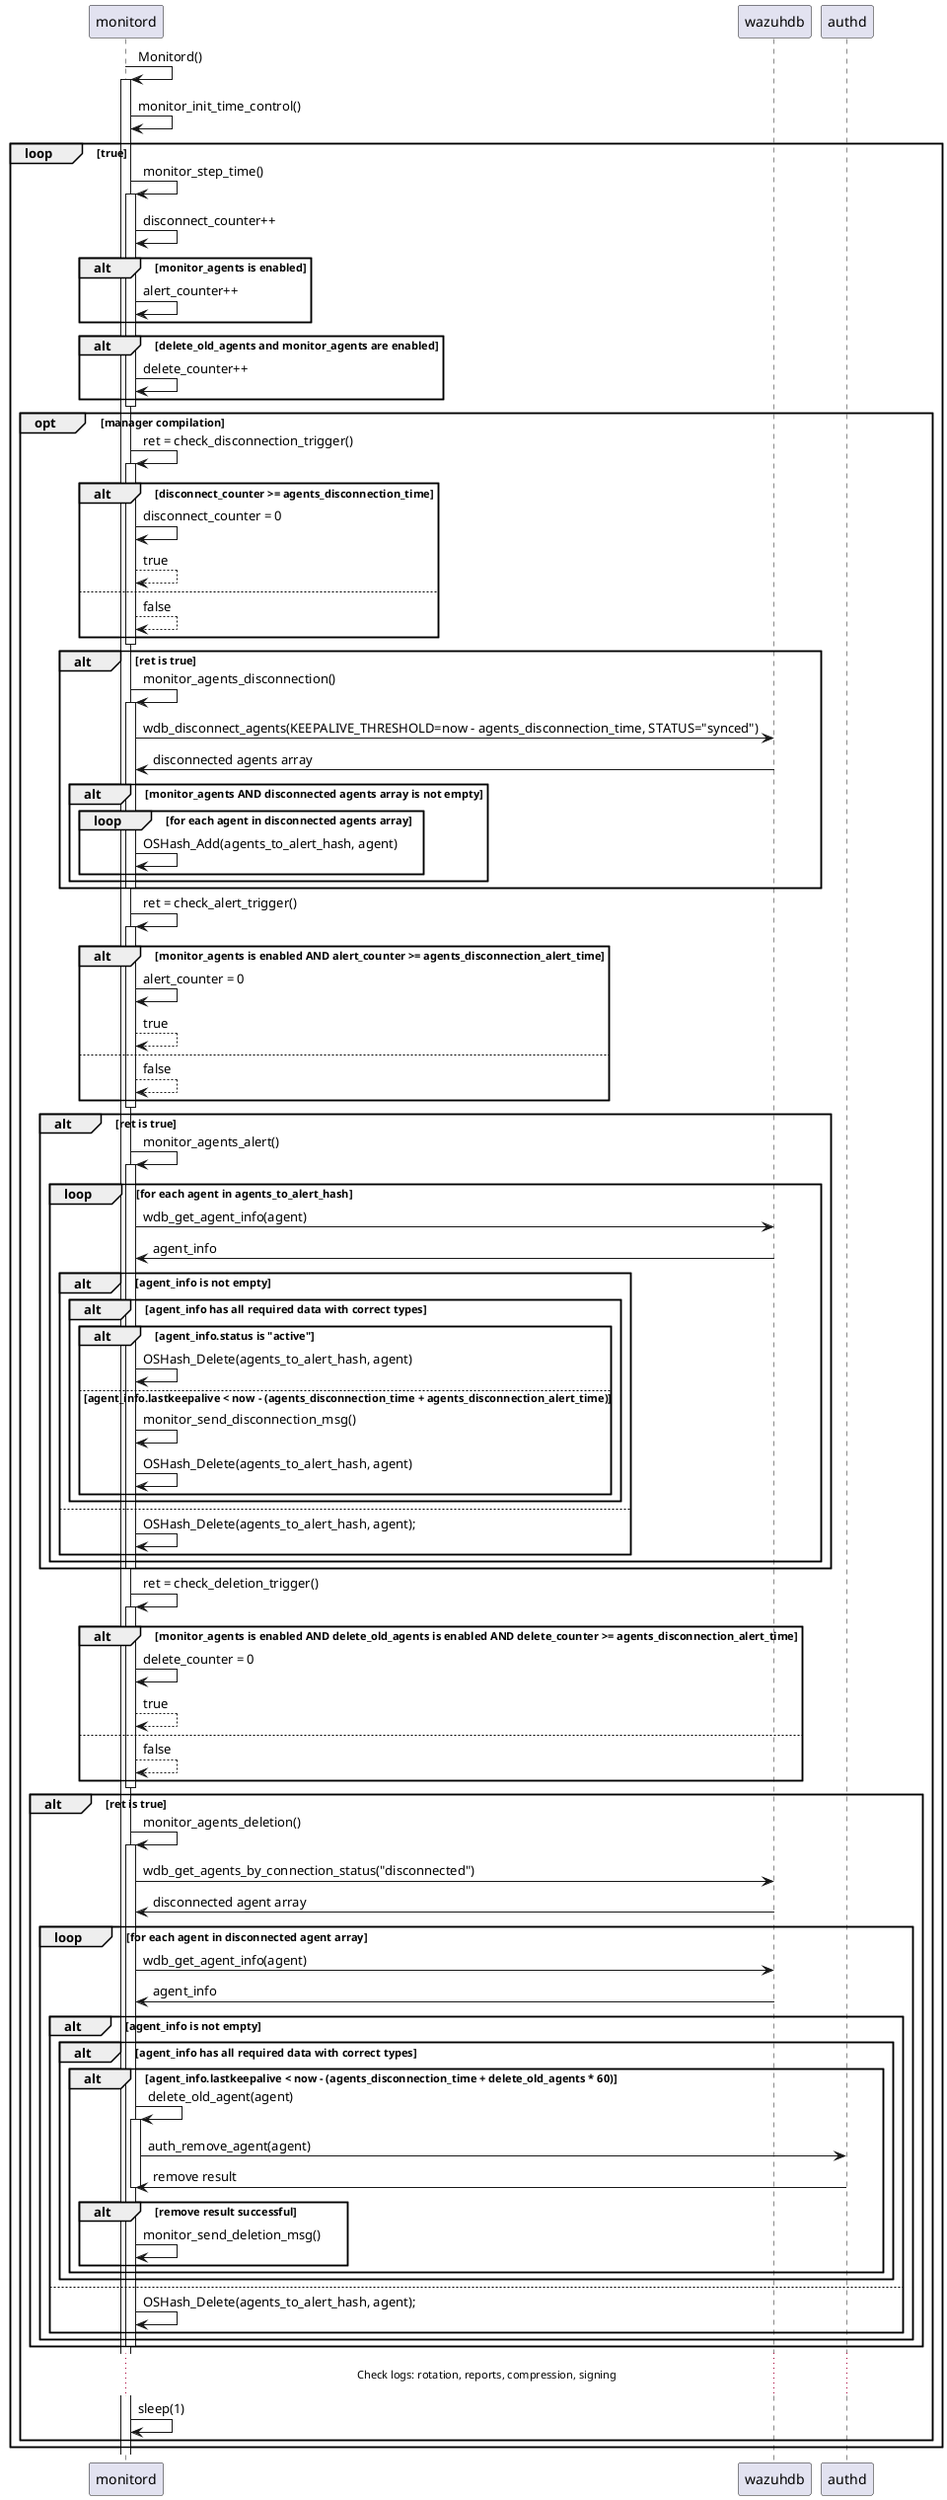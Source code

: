 ' Copyright (C) 2015-2021, Wazuh Inc.
' Created by Wazuh, Inc. <info@wazuh.com>.
' This program is free software; you can redistribute it and/or modify it under the terms of GPLv2

@startuml agent-disconnection-handling

participant monitord 
participant wazuhdb as wdb
participant authd


monitord -> monitord++: Monitord()

monitord -> monitord: monitor_init_time_control()

loop true
    monitord -> monitord ++: monitor_step_time()
        monitord -> monitord : disconnect_counter++
        alt monitor_agents is enabled
            monitord -> monitord : alert_counter++
        end
        alt delete_old_agents and monitor_agents are enabled
            monitord -> monitord : delete_counter++
        end
    monitord--

    opt manager compilation
        monitord -> monitord ++: ret = check_disconnection_trigger()
            alt disconnect_counter >= agents_disconnection_time
                monitord -> monitord : disconnect_counter = 0
                monitord --> monitord: true  
            else
                monitord --> monitord: false  
            end
        monitord--

        alt ret is true
            monitord -> monitord ++: monitor_agents_disconnection()
                monitord -> wdb : wdb_disconnect_agents(KEEPALIVE_THRESHOLD=now - agents_disconnection_time, STATUS="synced")
                monitord <- wdb : disconnected agents array
                alt monitor_agents AND disconnected agents array is not empty
                    loop for each agent in disconnected agents array
                        monitord -> monitord : OSHash_Add(agents_to_alert_hash, agent) 
                    end
                end
            monitord --
        end
        

        monitord -> monitord ++: ret = check_alert_trigger()
            alt monitor_agents is enabled AND alert_counter >= agents_disconnection_alert_time
                monitord -> monitord : alert_counter = 0
                monitord --> monitord: true  
            else
                monitord --> monitord: false  
            end
        monitord--

        alt ret is true
            monitord -> monitord ++: monitor_agents_alert()
                loop for each agent in agents_to_alert_hash
                    monitord -> wdb :  wdb_get_agent_info(agent)
                    monitord <- wdb : agent_info
                    alt agent_info is not empty
                        alt agent_info has all required data with correct types
                            alt agent_info.status is "active"
                                monitord -> monitord : OSHash_Delete(agents_to_alert_hash, agent)
                            else agent_info.lastkeepalive < now - (agents_disconnection_time + agents_disconnection_alert_time)
                                monitord -> monitord : monitor_send_disconnection_msg()
                                monitord -> monitord : OSHash_Delete(agents_to_alert_hash, agent)
                            end
                        end
                    else
                        monitord -> monitord :OSHash_Delete(agents_to_alert_hash, agent);
                    end
                end
            monitord--
        end

        monitord -> monitord ++: ret = check_deletion_trigger()
            alt monitor_agents is enabled AND delete_old_agents is enabled AND delete_counter >= agents_disconnection_alert_time
                monitord -> monitord : delete_counter = 0
                monitord --> monitord: true  
            else
                monitord --> monitord: false  
            end
        monitord--

        alt ret is true
            monitord -> monitord ++: monitor_agents_deletion()
                monitord -> wdb :  wdb_get_agents_by_connection_status("disconnected")
                monitord <- wdb : disconnected agent array
                loop for each agent in disconnected agent array
                    monitord -> wdb : wdb_get_agent_info(agent)
                    monitord <- wdb : agent_info
                    alt agent_info is not empty
                        alt agent_info has all required data with correct types
                            alt agent_info.lastkeepalive < now - (agents_disconnection_time + delete_old_agents * 60)
                                monitord -> monitord ++ : delete_old_agent(agent)
                                    monitord -> authd : auth_remove_agent(agent)
                                    monitord <- authd : remove result
                                monitord--
                                alt remove result successful
                                    monitord -> monitord : monitor_send_deletion_msg()
                                end
                            end
                        end
                    else
                        monitord -> monitord :OSHash_Delete(agents_to_alert_hash, agent);
                    end
                end
            monitord--
        end
        ... Check logs: rotation, reports, compression, signing ...
        monitord -> monitord: sleep(1)
    end
end


@enduml
